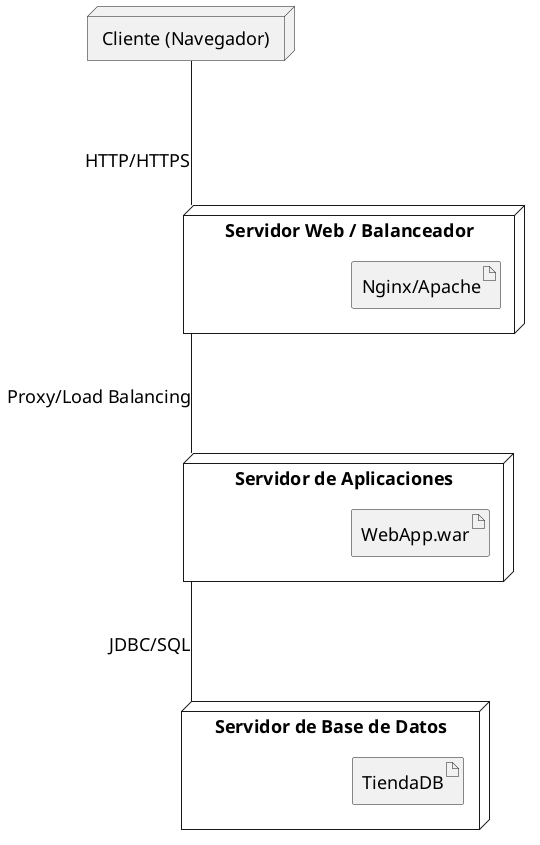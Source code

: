 @startuml
top to bottom direction
skinparam linetype ortho
skinparam nodesep 160
skinparam ranksep 200
skinparam defaultFontSize 18
hide stereotype

' Nodos
node "Cliente (Navegador)" as Cliente
node "Servidor Web / Balanceador" as WebSrv {
  artifact "Nginx/Apache" as WebSoft
}
node "Servidor de Aplicaciones" as AppSrv {
  artifact "WebApp.war" as WebApp
}
node "Servidor de Base de Datos" as DBSrv {
  artifact "TiendaDB" as DB
}

' Conexiones visibles
Cliente -- WebSrv : HTTP/HTTPS
WebSrv -- AppSrv : Proxy/Load Balancing
AppSrv -- DBSrv : JDBC/SQL

' —— Aristas ocultas que empujan el layout ——
Cliente -[hidden]- WebSrv
WebSrv  -[hidden]- AppSrv
AppSrv  -[hidden]- DBSrv
@enduml

